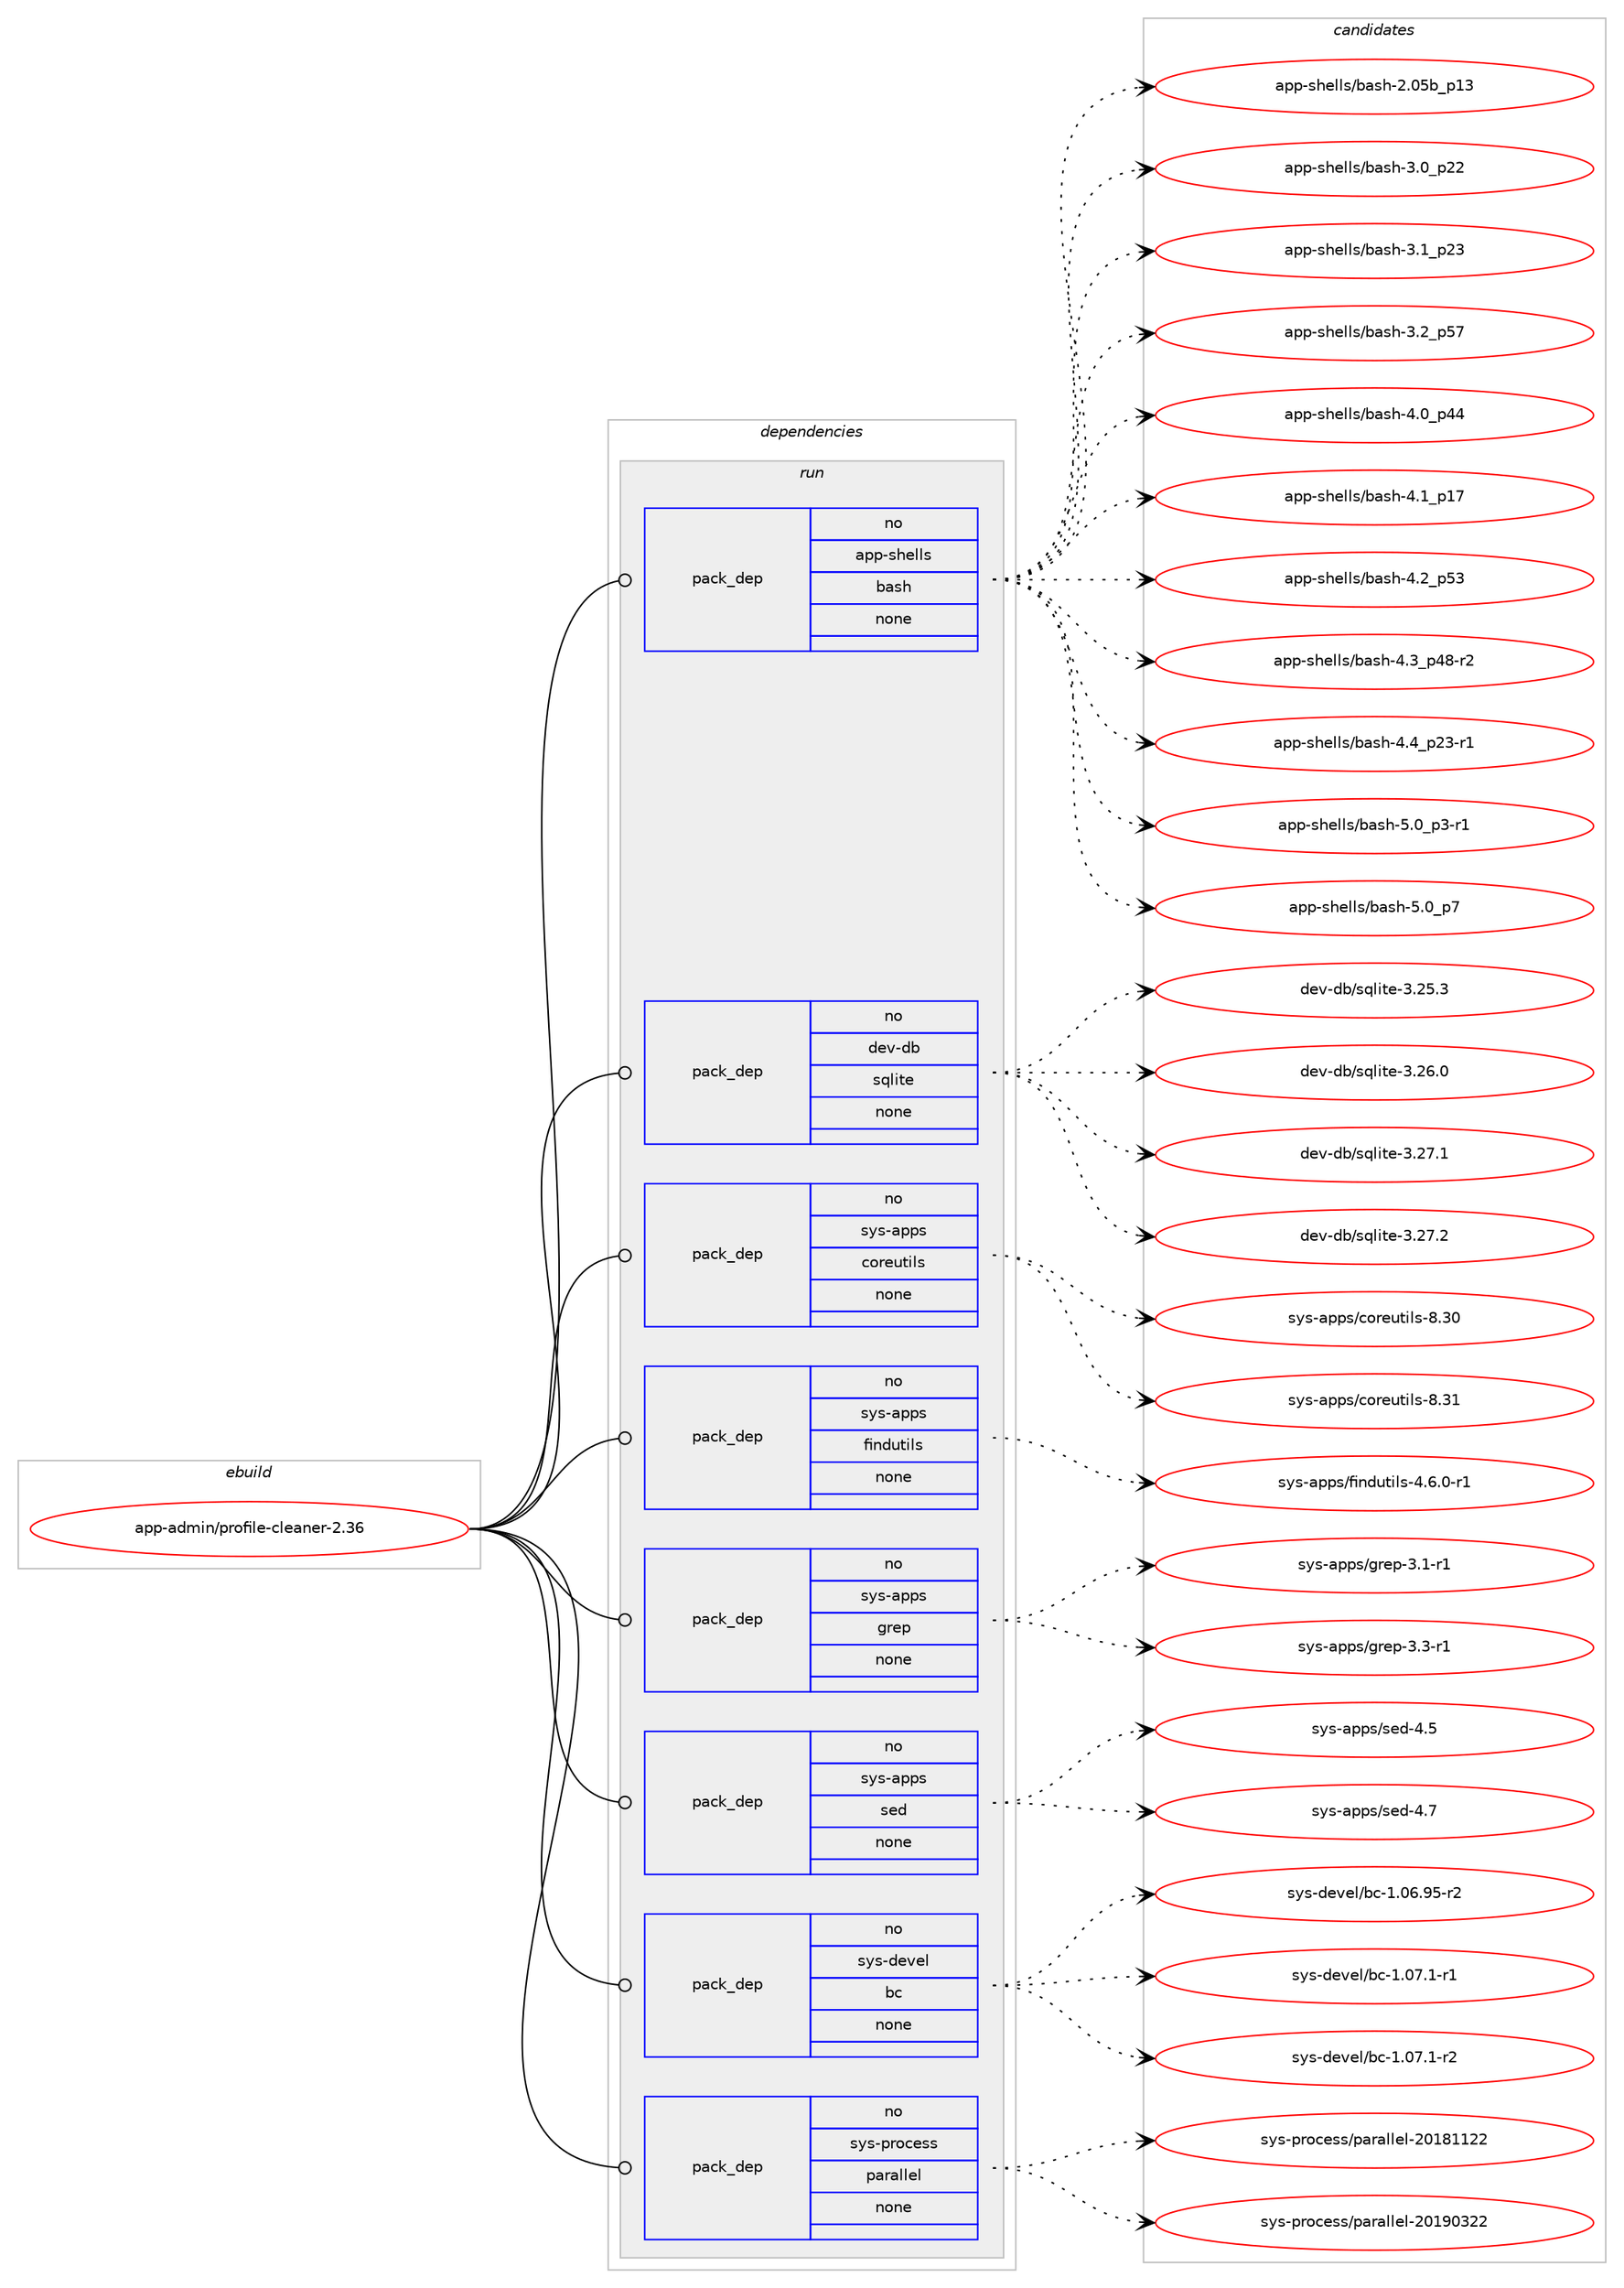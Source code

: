 digraph prolog {

# *************
# Graph options
# *************

newrank=true;
concentrate=true;
compound=true;
graph [rankdir=LR,fontname=Helvetica,fontsize=10,ranksep=1.5];#, ranksep=2.5, nodesep=0.2];
edge  [arrowhead=vee];
node  [fontname=Helvetica,fontsize=10];

# **********
# The ebuild
# **********

subgraph cluster_leftcol {
color=gray;
rank=same;
label=<<i>ebuild</i>>;
id [label="app-admin/profile-cleaner-2.36", color=red, width=4, href="../app-admin/profile-cleaner-2.36.svg"];
}

# ****************
# The dependencies
# ****************

subgraph cluster_midcol {
color=gray;
label=<<i>dependencies</i>>;
subgraph cluster_compile {
fillcolor="#eeeeee";
style=filled;
label=<<i>compile</i>>;
}
subgraph cluster_compileandrun {
fillcolor="#eeeeee";
style=filled;
label=<<i>compile and run</i>>;
}
subgraph cluster_run {
fillcolor="#eeeeee";
style=filled;
label=<<i>run</i>>;
subgraph pack219 {
dependency237 [label=<<TABLE BORDER="0" CELLBORDER="1" CELLSPACING="0" CELLPADDING="4" WIDTH="220"><TR><TD ROWSPAN="6" CELLPADDING="30">pack_dep</TD></TR><TR><TD WIDTH="110">no</TD></TR><TR><TD>app-shells</TD></TR><TR><TD>bash</TD></TR><TR><TD>none</TD></TR><TR><TD></TD></TR></TABLE>>, shape=none, color=blue];
}
id:e -> dependency237:w [weight=20,style="solid",arrowhead="odot"];
subgraph pack220 {
dependency238 [label=<<TABLE BORDER="0" CELLBORDER="1" CELLSPACING="0" CELLPADDING="4" WIDTH="220"><TR><TD ROWSPAN="6" CELLPADDING="30">pack_dep</TD></TR><TR><TD WIDTH="110">no</TD></TR><TR><TD>dev-db</TD></TR><TR><TD>sqlite</TD></TR><TR><TD>none</TD></TR><TR><TD></TD></TR></TABLE>>, shape=none, color=blue];
}
id:e -> dependency238:w [weight=20,style="solid",arrowhead="odot"];
subgraph pack221 {
dependency239 [label=<<TABLE BORDER="0" CELLBORDER="1" CELLSPACING="0" CELLPADDING="4" WIDTH="220"><TR><TD ROWSPAN="6" CELLPADDING="30">pack_dep</TD></TR><TR><TD WIDTH="110">no</TD></TR><TR><TD>sys-apps</TD></TR><TR><TD>coreutils</TD></TR><TR><TD>none</TD></TR><TR><TD></TD></TR></TABLE>>, shape=none, color=blue];
}
id:e -> dependency239:w [weight=20,style="solid",arrowhead="odot"];
subgraph pack222 {
dependency240 [label=<<TABLE BORDER="0" CELLBORDER="1" CELLSPACING="0" CELLPADDING="4" WIDTH="220"><TR><TD ROWSPAN="6" CELLPADDING="30">pack_dep</TD></TR><TR><TD WIDTH="110">no</TD></TR><TR><TD>sys-apps</TD></TR><TR><TD>findutils</TD></TR><TR><TD>none</TD></TR><TR><TD></TD></TR></TABLE>>, shape=none, color=blue];
}
id:e -> dependency240:w [weight=20,style="solid",arrowhead="odot"];
subgraph pack223 {
dependency241 [label=<<TABLE BORDER="0" CELLBORDER="1" CELLSPACING="0" CELLPADDING="4" WIDTH="220"><TR><TD ROWSPAN="6" CELLPADDING="30">pack_dep</TD></TR><TR><TD WIDTH="110">no</TD></TR><TR><TD>sys-apps</TD></TR><TR><TD>grep</TD></TR><TR><TD>none</TD></TR><TR><TD></TD></TR></TABLE>>, shape=none, color=blue];
}
id:e -> dependency241:w [weight=20,style="solid",arrowhead="odot"];
subgraph pack224 {
dependency242 [label=<<TABLE BORDER="0" CELLBORDER="1" CELLSPACING="0" CELLPADDING="4" WIDTH="220"><TR><TD ROWSPAN="6" CELLPADDING="30">pack_dep</TD></TR><TR><TD WIDTH="110">no</TD></TR><TR><TD>sys-apps</TD></TR><TR><TD>sed</TD></TR><TR><TD>none</TD></TR><TR><TD></TD></TR></TABLE>>, shape=none, color=blue];
}
id:e -> dependency242:w [weight=20,style="solid",arrowhead="odot"];
subgraph pack225 {
dependency243 [label=<<TABLE BORDER="0" CELLBORDER="1" CELLSPACING="0" CELLPADDING="4" WIDTH="220"><TR><TD ROWSPAN="6" CELLPADDING="30">pack_dep</TD></TR><TR><TD WIDTH="110">no</TD></TR><TR><TD>sys-devel</TD></TR><TR><TD>bc</TD></TR><TR><TD>none</TD></TR><TR><TD></TD></TR></TABLE>>, shape=none, color=blue];
}
id:e -> dependency243:w [weight=20,style="solid",arrowhead="odot"];
subgraph pack226 {
dependency244 [label=<<TABLE BORDER="0" CELLBORDER="1" CELLSPACING="0" CELLPADDING="4" WIDTH="220"><TR><TD ROWSPAN="6" CELLPADDING="30">pack_dep</TD></TR><TR><TD WIDTH="110">no</TD></TR><TR><TD>sys-process</TD></TR><TR><TD>parallel</TD></TR><TR><TD>none</TD></TR><TR><TD></TD></TR></TABLE>>, shape=none, color=blue];
}
id:e -> dependency244:w [weight=20,style="solid",arrowhead="odot"];
}
}

# **************
# The candidates
# **************

subgraph cluster_choices {
rank=same;
color=gray;
label=<<i>candidates</i>>;

subgraph choice219 {
color=black;
nodesep=1;
choice9711211245115104101108108115479897115104455046485398951124951 [label="app-shells/bash-2.05b_p13", color=red, width=4,href="../app-shells/bash-2.05b_p13.svg"];
choice971121124511510410110810811547989711510445514648951125050 [label="app-shells/bash-3.0_p22", color=red, width=4,href="../app-shells/bash-3.0_p22.svg"];
choice971121124511510410110810811547989711510445514649951125051 [label="app-shells/bash-3.1_p23", color=red, width=4,href="../app-shells/bash-3.1_p23.svg"];
choice971121124511510410110810811547989711510445514650951125355 [label="app-shells/bash-3.2_p57", color=red, width=4,href="../app-shells/bash-3.2_p57.svg"];
choice971121124511510410110810811547989711510445524648951125252 [label="app-shells/bash-4.0_p44", color=red, width=4,href="../app-shells/bash-4.0_p44.svg"];
choice971121124511510410110810811547989711510445524649951124955 [label="app-shells/bash-4.1_p17", color=red, width=4,href="../app-shells/bash-4.1_p17.svg"];
choice971121124511510410110810811547989711510445524650951125351 [label="app-shells/bash-4.2_p53", color=red, width=4,href="../app-shells/bash-4.2_p53.svg"];
choice9711211245115104101108108115479897115104455246519511252564511450 [label="app-shells/bash-4.3_p48-r2", color=red, width=4,href="../app-shells/bash-4.3_p48-r2.svg"];
choice9711211245115104101108108115479897115104455246529511250514511449 [label="app-shells/bash-4.4_p23-r1", color=red, width=4,href="../app-shells/bash-4.4_p23-r1.svg"];
choice97112112451151041011081081154798971151044553464895112514511449 [label="app-shells/bash-5.0_p3-r1", color=red, width=4,href="../app-shells/bash-5.0_p3-r1.svg"];
choice9711211245115104101108108115479897115104455346489511255 [label="app-shells/bash-5.0_p7", color=red, width=4,href="../app-shells/bash-5.0_p7.svg"];
dependency237:e -> choice9711211245115104101108108115479897115104455046485398951124951:w [style=dotted,weight="100"];
dependency237:e -> choice971121124511510410110810811547989711510445514648951125050:w [style=dotted,weight="100"];
dependency237:e -> choice971121124511510410110810811547989711510445514649951125051:w [style=dotted,weight="100"];
dependency237:e -> choice971121124511510410110810811547989711510445514650951125355:w [style=dotted,weight="100"];
dependency237:e -> choice971121124511510410110810811547989711510445524648951125252:w [style=dotted,weight="100"];
dependency237:e -> choice971121124511510410110810811547989711510445524649951124955:w [style=dotted,weight="100"];
dependency237:e -> choice971121124511510410110810811547989711510445524650951125351:w [style=dotted,weight="100"];
dependency237:e -> choice9711211245115104101108108115479897115104455246519511252564511450:w [style=dotted,weight="100"];
dependency237:e -> choice9711211245115104101108108115479897115104455246529511250514511449:w [style=dotted,weight="100"];
dependency237:e -> choice97112112451151041011081081154798971151044553464895112514511449:w [style=dotted,weight="100"];
dependency237:e -> choice9711211245115104101108108115479897115104455346489511255:w [style=dotted,weight="100"];
}
subgraph choice220 {
color=black;
nodesep=1;
choice10010111845100984711511310810511610145514650534651 [label="dev-db/sqlite-3.25.3", color=red, width=4,href="../dev-db/sqlite-3.25.3.svg"];
choice10010111845100984711511310810511610145514650544648 [label="dev-db/sqlite-3.26.0", color=red, width=4,href="../dev-db/sqlite-3.26.0.svg"];
choice10010111845100984711511310810511610145514650554649 [label="dev-db/sqlite-3.27.1", color=red, width=4,href="../dev-db/sqlite-3.27.1.svg"];
choice10010111845100984711511310810511610145514650554650 [label="dev-db/sqlite-3.27.2", color=red, width=4,href="../dev-db/sqlite-3.27.2.svg"];
dependency238:e -> choice10010111845100984711511310810511610145514650534651:w [style=dotted,weight="100"];
dependency238:e -> choice10010111845100984711511310810511610145514650544648:w [style=dotted,weight="100"];
dependency238:e -> choice10010111845100984711511310810511610145514650554649:w [style=dotted,weight="100"];
dependency238:e -> choice10010111845100984711511310810511610145514650554650:w [style=dotted,weight="100"];
}
subgraph choice221 {
color=black;
nodesep=1;
choice115121115459711211211547991111141011171161051081154556465148 [label="sys-apps/coreutils-8.30", color=red, width=4,href="../sys-apps/coreutils-8.30.svg"];
choice115121115459711211211547991111141011171161051081154556465149 [label="sys-apps/coreutils-8.31", color=red, width=4,href="../sys-apps/coreutils-8.31.svg"];
dependency239:e -> choice115121115459711211211547991111141011171161051081154556465148:w [style=dotted,weight="100"];
dependency239:e -> choice115121115459711211211547991111141011171161051081154556465149:w [style=dotted,weight="100"];
}
subgraph choice222 {
color=black;
nodesep=1;
choice1151211154597112112115471021051101001171161051081154552465446484511449 [label="sys-apps/findutils-4.6.0-r1", color=red, width=4,href="../sys-apps/findutils-4.6.0-r1.svg"];
dependency240:e -> choice1151211154597112112115471021051101001171161051081154552465446484511449:w [style=dotted,weight="100"];
}
subgraph choice223 {
color=black;
nodesep=1;
choice115121115459711211211547103114101112455146494511449 [label="sys-apps/grep-3.1-r1", color=red, width=4,href="../sys-apps/grep-3.1-r1.svg"];
choice115121115459711211211547103114101112455146514511449 [label="sys-apps/grep-3.3-r1", color=red, width=4,href="../sys-apps/grep-3.3-r1.svg"];
dependency241:e -> choice115121115459711211211547103114101112455146494511449:w [style=dotted,weight="100"];
dependency241:e -> choice115121115459711211211547103114101112455146514511449:w [style=dotted,weight="100"];
}
subgraph choice224 {
color=black;
nodesep=1;
choice11512111545971121121154711510110045524653 [label="sys-apps/sed-4.5", color=red, width=4,href="../sys-apps/sed-4.5.svg"];
choice11512111545971121121154711510110045524655 [label="sys-apps/sed-4.7", color=red, width=4,href="../sys-apps/sed-4.7.svg"];
dependency242:e -> choice11512111545971121121154711510110045524653:w [style=dotted,weight="100"];
dependency242:e -> choice11512111545971121121154711510110045524655:w [style=dotted,weight="100"];
}
subgraph choice225 {
color=black;
nodesep=1;
choice1151211154510010111810110847989945494648544657534511450 [label="sys-devel/bc-1.06.95-r2", color=red, width=4,href="../sys-devel/bc-1.06.95-r2.svg"];
choice11512111545100101118101108479899454946485546494511449 [label="sys-devel/bc-1.07.1-r1", color=red, width=4,href="../sys-devel/bc-1.07.1-r1.svg"];
choice11512111545100101118101108479899454946485546494511450 [label="sys-devel/bc-1.07.1-r2", color=red, width=4,href="../sys-devel/bc-1.07.1-r2.svg"];
dependency243:e -> choice1151211154510010111810110847989945494648544657534511450:w [style=dotted,weight="100"];
dependency243:e -> choice11512111545100101118101108479899454946485546494511449:w [style=dotted,weight="100"];
dependency243:e -> choice11512111545100101118101108479899454946485546494511450:w [style=dotted,weight="100"];
}
subgraph choice226 {
color=black;
nodesep=1;
choice1151211154511211411199101115115471129711497108108101108455048495649495050 [label="sys-process/parallel-20181122", color=red, width=4,href="../sys-process/parallel-20181122.svg"];
choice1151211154511211411199101115115471129711497108108101108455048495748515050 [label="sys-process/parallel-20190322", color=red, width=4,href="../sys-process/parallel-20190322.svg"];
dependency244:e -> choice1151211154511211411199101115115471129711497108108101108455048495649495050:w [style=dotted,weight="100"];
dependency244:e -> choice1151211154511211411199101115115471129711497108108101108455048495748515050:w [style=dotted,weight="100"];
}
}

}

